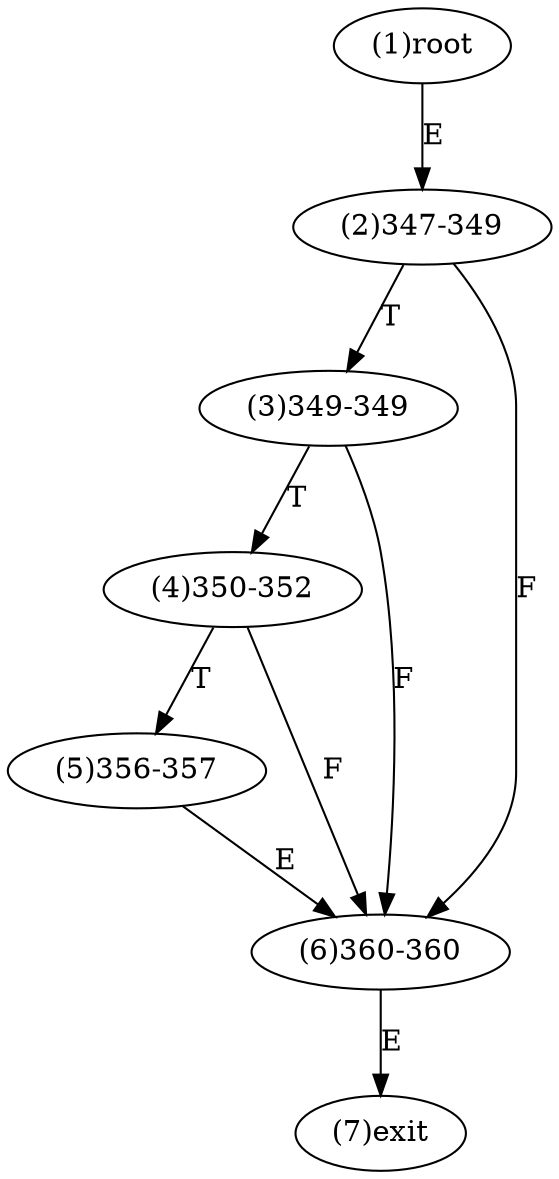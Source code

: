 digraph "" { 
1[ label="(1)root"];
2[ label="(2)347-349"];
3[ label="(3)349-349"];
4[ label="(4)350-352"];
5[ label="(5)356-357"];
6[ label="(6)360-360"];
7[ label="(7)exit"];
1->2[ label="E"];
2->6[ label="F"];
2->3[ label="T"];
3->6[ label="F"];
3->4[ label="T"];
4->6[ label="F"];
4->5[ label="T"];
5->6[ label="E"];
6->7[ label="E"];
}